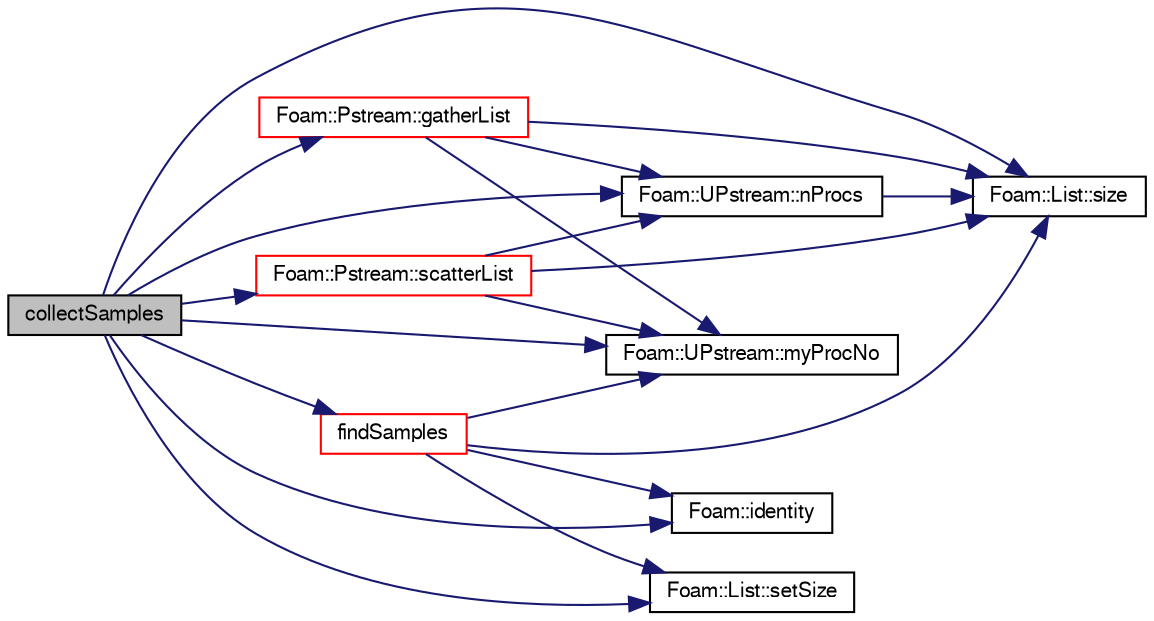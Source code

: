 digraph "collectSamples"
{
  bgcolor="transparent";
  edge [fontname="FreeSans",fontsize="10",labelfontname="FreeSans",labelfontsize="10"];
  node [fontname="FreeSans",fontsize="10",shape=record];
  rankdir="LR";
  Node696 [label="collectSamples",height=0.2,width=0.4,color="black", fillcolor="grey75", style="filled", fontcolor="black"];
  Node696 -> Node697 [color="midnightblue",fontsize="10",style="solid",fontname="FreeSans"];
  Node697 [label="findSamples",height=0.2,width=0.4,color="red",URL="$a25094.html#a5b45dd96de2566fe120ce82fd632868c",tooltip="Find cells/faces containing samples. "];
  Node697 -> Node698 [color="midnightblue",fontsize="10",style="solid",fontname="FreeSans"];
  Node698 [label="Foam::List::size",height=0.2,width=0.4,color="black",URL="$a25694.html#a8a5f6fa29bd4b500caf186f60245b384",tooltip="Override size to be inconsistent with allocated storage. "];
  Node697 -> Node785 [color="midnightblue",fontsize="10",style="solid",fontname="FreeSans"];
  Node785 [label="Foam::UPstream::myProcNo",height=0.2,width=0.4,color="black",URL="$a26270.html#afc74d89573de32a3032c916f8cdd1733",tooltip="Number of this process (starting from masterNo() = 0) "];
  Node697 -> Node822 [color="midnightblue",fontsize="10",style="solid",fontname="FreeSans"];
  Node822 [label="Foam::identity",height=0.2,width=0.4,color="black",URL="$a21124.html#a36af96cb841435845fffb4fe69208490",tooltip="Create identity map (map[i] == i) of given length. "];
  Node697 -> Node828 [color="midnightblue",fontsize="10",style="solid",fontname="FreeSans"];
  Node828 [label="Foam::List::setSize",height=0.2,width=0.4,color="black",URL="$a25694.html#aedb985ffeaf1bdbfeccc2a8730405703",tooltip="Reset size of List. "];
  Node696 -> Node869 [color="midnightblue",fontsize="10",style="solid",fontname="FreeSans"];
  Node869 [label="Foam::Pstream::gatherList",height=0.2,width=0.4,color="red",URL="$a26250.html#afbdf64fb42cd760690d51a9a321792d9",tooltip="Gather data but keep individual values separate. "];
  Node869 -> Node784 [color="midnightblue",fontsize="10",style="solid",fontname="FreeSans"];
  Node784 [label="Foam::UPstream::nProcs",height=0.2,width=0.4,color="black",URL="$a26270.html#aada0e04d8127eda8ee95be0772754a4f",tooltip="Number of processes in parallel run. "];
  Node784 -> Node698 [color="midnightblue",fontsize="10",style="solid",fontname="FreeSans"];
  Node869 -> Node698 [color="midnightblue",fontsize="10",style="solid",fontname="FreeSans"];
  Node869 -> Node785 [color="midnightblue",fontsize="10",style="solid",fontname="FreeSans"];
  Node696 -> Node822 [color="midnightblue",fontsize="10",style="solid",fontname="FreeSans"];
  Node696 -> Node785 [color="midnightblue",fontsize="10",style="solid",fontname="FreeSans"];
  Node696 -> Node784 [color="midnightblue",fontsize="10",style="solid",fontname="FreeSans"];
  Node696 -> Node871 [color="midnightblue",fontsize="10",style="solid",fontname="FreeSans"];
  Node871 [label="Foam::Pstream::scatterList",height=0.2,width=0.4,color="red",URL="$a26250.html#a23c38ee54f04c9d53a327db9edbdb7f0",tooltip="Scatter data. Reverse of gatherList. "];
  Node871 -> Node784 [color="midnightblue",fontsize="10",style="solid",fontname="FreeSans"];
  Node871 -> Node698 [color="midnightblue",fontsize="10",style="solid",fontname="FreeSans"];
  Node871 -> Node785 [color="midnightblue",fontsize="10",style="solid",fontname="FreeSans"];
  Node696 -> Node828 [color="midnightblue",fontsize="10",style="solid",fontname="FreeSans"];
  Node696 -> Node698 [color="midnightblue",fontsize="10",style="solid",fontname="FreeSans"];
}
